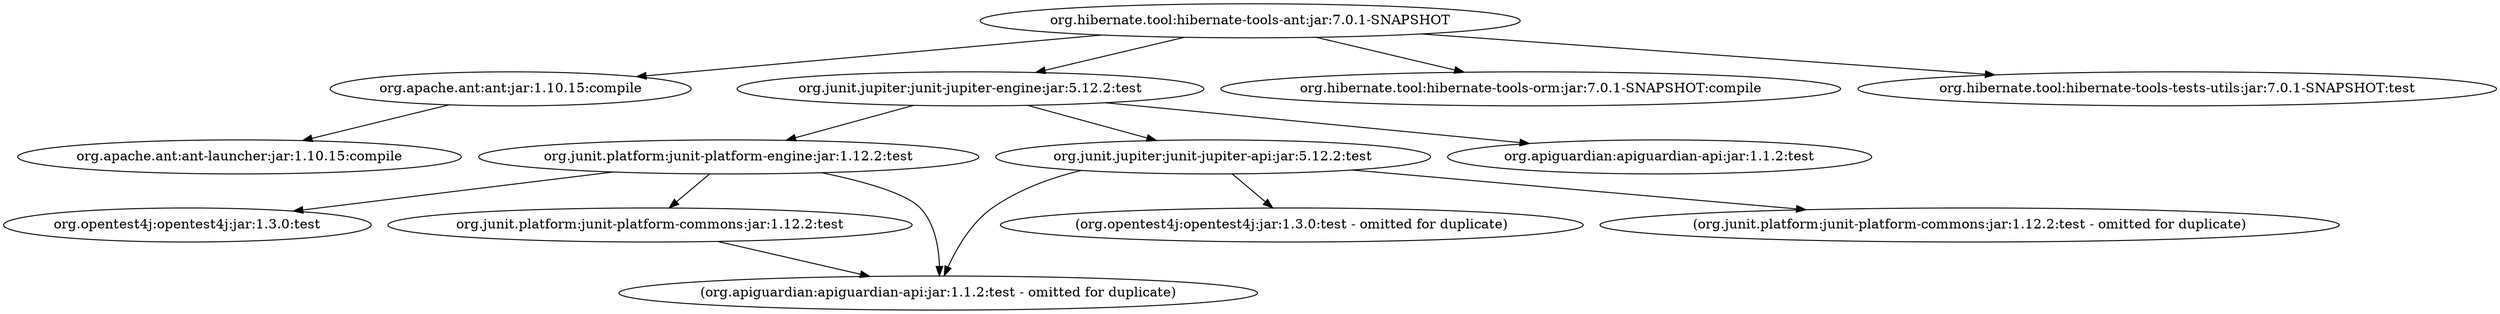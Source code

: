digraph ant {
	"org.hibernate.tool:hibernate-tools-ant:jar:7.0.1-SNAPSHOT" -> "org.apache.ant:ant:jar:1.10.15:compile" ; 
	"org.hibernate.tool:hibernate-tools-ant:jar:7.0.1-SNAPSHOT" -> "org.junit.jupiter:junit-jupiter-engine:jar:5.12.2:test" ; 
	"org.hibernate.tool:hibernate-tools-ant:jar:7.0.1-SNAPSHOT" -> "org.hibernate.tool:hibernate-tools-orm:jar:7.0.1-SNAPSHOT:compile" ; 
	"org.hibernate.tool:hibernate-tools-ant:jar:7.0.1-SNAPSHOT" -> "org.hibernate.tool:hibernate-tools-tests-utils:jar:7.0.1-SNAPSHOT:test" ; 
	"org.apache.ant:ant:jar:1.10.15:compile" -> "org.apache.ant:ant-launcher:jar:1.10.15:compile" ; 
	"org.junit.jupiter:junit-jupiter-engine:jar:5.12.2:test" -> "org.junit.platform:junit-platform-engine:jar:1.12.2:test" ; 
	"org.junit.jupiter:junit-jupiter-engine:jar:5.12.2:test" -> "org.junit.jupiter:junit-jupiter-api:jar:5.12.2:test" ; 
	"org.junit.jupiter:junit-jupiter-engine:jar:5.12.2:test" -> "org.apiguardian:apiguardian-api:jar:1.1.2:test" ; 
	"org.junit.platform:junit-platform-engine:jar:1.12.2:test" -> "org.opentest4j:opentest4j:jar:1.3.0:test" ; 
	"org.junit.platform:junit-platform-engine:jar:1.12.2:test" -> "org.junit.platform:junit-platform-commons:jar:1.12.2:test" ; 
	"org.junit.platform:junit-platform-engine:jar:1.12.2:test" -> "(org.apiguardian:apiguardian-api:jar:1.1.2:test - omitted for duplicate)" ; 
	"org.junit.platform:junit-platform-commons:jar:1.12.2:test" -> "(org.apiguardian:apiguardian-api:jar:1.1.2:test - omitted for duplicate)" ; 
	"org.junit.jupiter:junit-jupiter-api:jar:5.12.2:test" -> "(org.opentest4j:opentest4j:jar:1.3.0:test - omitted for duplicate)" ; 
	"org.junit.jupiter:junit-jupiter-api:jar:5.12.2:test" -> "(org.junit.platform:junit-platform-commons:jar:1.12.2:test - omitted for duplicate)" ; 
	"org.junit.jupiter:junit-jupiter-api:jar:5.12.2:test" -> "(org.apiguardian:apiguardian-api:jar:1.1.2:test - omitted for duplicate)" ; 
}
digraph jbt {
	"org.hibernate.tool:hibernate-tools-orm-jbt:jar:7.0.1-SNAPSHOT" -> "com.h2database:h2:jar:2.3.232:test" ; 
	"org.hibernate.tool:hibernate-tools-orm-jbt:jar:7.0.1-SNAPSHOT" -> "org.hibernate.tool:hibernate-tools-orm:jar:7.0.1-SNAPSHOT:compile" ; 
	"org.hibernate.tool:hibernate-tools-orm-jbt:jar:7.0.1-SNAPSHOT" -> "org.junit.jupiter:junit-jupiter-engine:jar:5.12.2:test" ; 
	"org.junit.jupiter:junit-jupiter-engine:jar:5.12.2:test" -> "org.junit.platform:junit-platform-engine:jar:1.12.2:test" ; 
	"org.junit.jupiter:junit-jupiter-engine:jar:5.12.2:test" -> "org.junit.jupiter:junit-jupiter-api:jar:5.12.2:test" ; 
	"org.junit.jupiter:junit-jupiter-engine:jar:5.12.2:test" -> "org.apiguardian:apiguardian-api:jar:1.1.2:test" ; 
	"org.junit.platform:junit-platform-engine:jar:1.12.2:test" -> "org.opentest4j:opentest4j:jar:1.3.0:test" ; 
	"org.junit.platform:junit-platform-engine:jar:1.12.2:test" -> "org.junit.platform:junit-platform-commons:jar:1.12.2:test" ; 
	"org.junit.platform:junit-platform-engine:jar:1.12.2:test" -> "(org.apiguardian:apiguardian-api:jar:1.1.2:test - omitted for duplicate)" ; 
	"org.junit.platform:junit-platform-commons:jar:1.12.2:test" -> "(org.apiguardian:apiguardian-api:jar:1.1.2:test - omitted for duplicate)" ; 
	"org.junit.jupiter:junit-jupiter-api:jar:5.12.2:test" -> "(org.opentest4j:opentest4j:jar:1.3.0:test - omitted for duplicate)" ; 
	"org.junit.jupiter:junit-jupiter-api:jar:5.12.2:test" -> "(org.junit.platform:junit-platform-commons:jar:1.12.2:test - omitted for duplicate)" ; 
	"org.junit.jupiter:junit-jupiter-api:jar:5.12.2:test" -> "(org.apiguardian:apiguardian-api:jar:1.1.2:test - omitted for duplicate)" ; 
}
digraph language {
	"org.hibernate.tool:hibernate-tools-language:jar:7.0.1-SNAPSHOT" -> "org.hibernate.orm:hibernate-core:jar:7.0.0.Final:compile" ; 
	"org.hibernate.tool:hibernate-tools-language:jar:7.0.1-SNAPSHOT" -> "org.hibernate.orm:hibernate-testing:jar:7.0.0.Final:test" ; 
	"org.hibernate.tool:hibernate-tools-language:jar:7.0.1-SNAPSHOT" -> "com.h2database:h2:jar:2.3.232:test" ; 
	"org.hibernate.tool:hibernate-tools-language:jar:7.0.1-SNAPSHOT" -> "org.junit.jupiter:junit-jupiter-engine:jar:5.12.2:test (scope not updated to test)" ; 
	"org.hibernate.tool:hibernate-tools-language:jar:7.0.1-SNAPSHOT" -> "org.assertj:assertj-core:jar:3.27.1:test (scope not updated to test)" ; 
	"org.hibernate.tool:hibernate-tools-language:jar:7.0.1-SNAPSHOT" -> "com.fasterxml.jackson.core:jackson-core:jar:2.19.0:test (scope not updated to compile)" ; 
	"org.hibernate.tool:hibernate-tools-language:jar:7.0.1-SNAPSHOT" -> "com.fasterxml.jackson.core:jackson-databind:jar:2.19.0:compile" ; 
	"org.hibernate.orm:hibernate-core:jar:7.0.0.Final:compile" -> "jakarta.persistence:jakarta.persistence-api:jar:3.2.0:compile" ; 
	"org.hibernate.orm:hibernate-core:jar:7.0.0.Final:compile" -> "jakarta.transaction:jakarta.transaction-api:jar:2.0.1:compile (scope not updated to compile)" ; 
	"org.hibernate.orm:hibernate-core:jar:7.0.0.Final:compile" -> "org.jboss.logging:jboss-logging:jar:3.6.1.Final:runtime (version managed from 3.6.1.Final; scope not updated to runtime)" ; 
	"org.hibernate.orm:hibernate-core:jar:7.0.0.Final:compile" -> "org.hibernate.models:hibernate-models:jar:1.0.0.CR3:runtime (scope not updated to runtime)" ; 
	"org.hibernate.orm:hibernate-core:jar:7.0.0.Final:compile" -> "com.fasterxml:classmate:jar:1.7.0:runtime" ; 
	"org.hibernate.orm:hibernate-core:jar:7.0.0.Final:compile" -> "net.bytebuddy:byte-buddy:jar:1.15.11:runtime (scope not updated to runtime)" ; 
	"org.hibernate.orm:hibernate-core:jar:7.0.0.Final:compile" -> "jakarta.xml.bind:jakarta.xml.bind-api:jar:4.0.2:runtime (version managed from 4.0.2)" ; 
	"org.hibernate.orm:hibernate-core:jar:7.0.0.Final:compile" -> "org.glassfish.jaxb:jaxb-runtime:jar:4.0.5:runtime" ; 
	"org.hibernate.orm:hibernate-core:jar:7.0.0.Final:compile" -> "jakarta.inject:jakarta.inject-api:jar:2.0.1:runtime" ; 
	"org.hibernate.orm:hibernate-core:jar:7.0.0.Final:compile" -> "org.antlr:antlr4-runtime:jar:4.13.2:runtime (version managed from 4.13.2)" ; 
	"org.hibernate.models:hibernate-models:jar:1.0.0.CR3:runtime (scope not updated to runtime)" -> "(org.jboss.logging:jboss-logging:jar:3.6.1.Final:runtime - version managed from 3.5.0.Final; omitted for duplicate)" ; 
	"jakarta.xml.bind:jakarta.xml.bind-api:jar:4.0.2:runtime (version managed from 4.0.2)" -> "jakarta.activation:jakarta.activation-api:jar:2.1.3:runtime" ; 
	"org.glassfish.jaxb:jaxb-runtime:jar:4.0.5:runtime" -> "org.glassfish.jaxb:jaxb-core:jar:4.0.5:runtime" ; 
	"org.glassfish.jaxb:jaxb-core:jar:4.0.5:runtime" -> "(jakarta.xml.bind:jakarta.xml.bind-api:jar:4.0.2:runtime - version managed from 4.0.2; omitted for duplicate)" ; 
	"org.glassfish.jaxb:jaxb-core:jar:4.0.5:runtime" -> "(jakarta.activation:jakarta.activation-api:jar:2.1.3:runtime - omitted for duplicate)" ; 
	"org.glassfish.jaxb:jaxb-core:jar:4.0.5:runtime" -> "org.eclipse.angus:angus-activation:jar:2.0.2:runtime" ; 
	"org.glassfish.jaxb:jaxb-core:jar:4.0.5:runtime" -> "org.glassfish.jaxb:txw2:jar:4.0.5:runtime" ; 
	"org.glassfish.jaxb:jaxb-core:jar:4.0.5:runtime" -> "com.sun.istack:istack-commons-runtime:jar:4.1.2:runtime" ; 
	"org.eclipse.angus:angus-activation:jar:2.0.2:runtime" -> "(jakarta.activation:jakarta.activation-api:jar:2.1.3:runtime - omitted for duplicate)" ; 
	"org.hibernate.orm:hibernate-testing:jar:7.0.0.Final:test" -> "(org.hibernate.orm:hibernate-core:jar:7.0.0.Final:test - version managed from 7.0.0.Final; omitted for duplicate)" ; 
	"org.hibernate.orm:hibernate-testing:jar:7.0.0.Final:test" -> "org.hibernate.orm:hibernate-community-dialects:jar:7.0.0.Final:test" ; 
	"org.hibernate.orm:hibernate-testing:jar:7.0.0.Final:test" -> "junit:junit:jar:4.13.2:test" ; 
	"org.hibernate.orm:hibernate-testing:jar:7.0.0.Final:test" -> "org.junit.jupiter:junit-jupiter-api:jar:5.12.0:test" ; 
	"org.hibernate.orm:hibernate-testing:jar:7.0.0.Final:test" -> "org.junit.jupiter:junit-jupiter-params:jar:5.12.0:test" ; 
	"org.hibernate.orm:hibernate-testing:jar:7.0.0.Final:test" -> "org.hamcrest:hamcrest:jar:3.0:test" ; 
	"org.hibernate.orm:hibernate-testing:jar:7.0.0.Final:test" -> "(org.assertj:assertj-core:jar:3.26.3:test - omitted for conflict with 3.27.1)" ; 
	"org.hibernate.orm:hibernate-testing:jar:7.0.0.Final:test" -> "org.mockito:mockito-core:jar:5.14.2:test" ; 
	"org.hibernate.orm:hibernate-testing:jar:7.0.0.Final:test" -> "org.jboss.byteman:byteman-bmunit:jar:4.0.24:test" ; 
	"org.hibernate.orm:hibernate-testing:jar:7.0.0.Final:test" -> "org.jboss:jboss-transaction-spi:jar:8.0.0.Final:test" ; 
	"org.hibernate.orm:hibernate-testing:jar:7.0.0.Final:test" -> "org.jboss.narayana.jta:narayana-jta:jar:7.1.0.Final:test" ; 
	"org.hibernate.orm:hibernate-testing:jar:7.0.0.Final:test" -> "javax.money:money-api:jar:1.1:test" ; 
	"org.hibernate.orm:hibernate-testing:jar:7.0.0.Final:test" -> "org.javamoney.moneta:moneta-core:jar:1.4.4:test" ; 
	"org.hibernate.orm:hibernate-testing:jar:7.0.0.Final:test" -> "org.apache.logging.log4j:log4j-core:jar:2.24.2:test" ; 
	"org.hibernate.orm:hibernate-testing:jar:7.0.0.Final:test" -> "(org.jboss.logging:jboss-logging:jar:3.6.1.Final:test - version managed from 3.6.1.Final; omitted for duplicate)" ; 
	"org.hibernate.orm:hibernate-testing:jar:7.0.0.Final:test" -> "(org.hibernate.models:hibernate-models:jar:1.0.0.CR3:test - omitted for duplicate)" ; 
	"org.hibernate.orm:hibernate-testing:jar:7.0.0.Final:test" -> "io.smallrye:jandex:jar:3.3.0:test" ; 
	"org.hibernate.orm:hibernate-testing:jar:7.0.0.Final:test" -> "org.wildfly.transaction:wildfly-transaction-client-jakarta:jar:2.0.0.Final:test" ; 
	"org.hibernate.orm:hibernate-testing:jar:7.0.0.Final:test" -> "(org.junit.jupiter:junit-jupiter-engine:jar:5.12.2:test - version managed from 5.12.0; scope managed from runtime; omitted for duplicate)" ; 
	"org.hibernate.orm:hibernate-testing:jar:7.0.0.Final:test" -> "org.junit.platform:junit-platform-launcher:jar:1.12.0:test" ; 
	"org.hibernate.orm:hibernate-community-dialects:jar:7.0.0.Final:test" -> "(org.hibernate.orm:hibernate-core:jar:7.0.0.Final:test - version managed from 7.0.0.Final; omitted for duplicate)" ; 
	"org.hibernate.orm:hibernate-community-dialects:jar:7.0.0.Final:test" -> "(org.jboss.logging:jboss-logging:jar:3.6.1.Final:test - version managed from 3.6.1.Final; omitted for duplicate)" ; 
	"junit:junit:jar:4.13.2:test" -> "org.hamcrest:hamcrest-core:jar:1.3:test" ; 
	"org.junit.jupiter:junit-jupiter-api:jar:5.12.0:test" -> "org.opentest4j:opentest4j:jar:1.3.0:test" ; 
	"org.junit.jupiter:junit-jupiter-api:jar:5.12.0:test" -> "org.junit.platform:junit-platform-commons:jar:1.12.0:test" ; 
	"org.junit.jupiter:junit-jupiter-api:jar:5.12.0:test" -> "(org.apiguardian:apiguardian-api:jar:1.1.2:test - omitted for duplicate)" ; 
	"org.junit.platform:junit-platform-commons:jar:1.12.0:test" -> "(org.apiguardian:apiguardian-api:jar:1.1.2:test - omitted for duplicate)" ; 
	"org.junit.jupiter:junit-jupiter-params:jar:5.12.0:test" -> "(org.junit.jupiter:junit-jupiter-api:jar:5.12.0:test - omitted for duplicate)" ; 
	"org.junit.jupiter:junit-jupiter-params:jar:5.12.0:test" -> "(org.apiguardian:apiguardian-api:jar:1.1.2:test - omitted for duplicate)" ; 
	"org.mockito:mockito-core:jar:5.14.2:test" -> "(net.bytebuddy:byte-buddy:jar:1.15.4:test - omitted for conflict with 1.15.11)" ; 
	"org.mockito:mockito-core:jar:5.14.2:test" -> "net.bytebuddy:byte-buddy-agent:jar:1.15.4:test" ; 
	"org.mockito:mockito-core:jar:5.14.2:test" -> "org.objenesis:objenesis:jar:3.3:test" ; 
	"org.jboss.byteman:byteman-bmunit:jar:4.0.24:test" -> "org.jboss.byteman:byteman:jar:4.0.24:test" ; 
	"org.jboss.byteman:byteman-bmunit:jar:4.0.24:test" -> "org.jboss.byteman:byteman-submit:jar:4.0.24:test" ; 
	"org.jboss.byteman:byteman-bmunit:jar:4.0.24:test" -> "org.jboss.byteman:byteman-install:jar:4.0.24:test" ; 
	"org.apache.logging.log4j:log4j-core:jar:2.24.2:test" -> "org.apache.logging.log4j:log4j-api:jar:2.24.2:test" ; 
	"org.wildfly.transaction:wildfly-transaction-client-jakarta:jar:2.0.0.Final:test" -> "(jakarta.transaction:jakarta.transaction-api:jar:2.0.0:test - omitted for conflict with 2.0.1)" ; 
	"org.wildfly.transaction:wildfly-transaction-client-jakarta:jar:2.0.0.Final:test" -> "org.wildfly.common:wildfly-common:jar:1.2.0.Final:test" ; 
	"org.wildfly.transaction:wildfly-transaction-client-jakarta:jar:2.0.0.Final:test" -> "(org.jboss.logging:jboss-logging:jar:3.6.1.Final:test - version managed from 3.3.1.Final; omitted for duplicate)" ; 
	"org.wildfly.transaction:wildfly-transaction-client-jakarta:jar:2.0.0.Final:test" -> "org.jboss.xnio:xnio-api:jar:3.5.1.Final:test" ; 
	"org.wildfly.transaction:wildfly-transaction-client-jakarta:jar:2.0.0.Final:test" -> "org.jboss.remoting:jboss-remoting:jar:5.0.0.Final:test" ; 
	"org.wildfly.transaction:wildfly-transaction-client-jakarta:jar:2.0.0.Final:test" -> "org.wildfly.security:wildfly-elytron:jar:1.1.0.Final:test" ; 
	"org.wildfly.transaction:wildfly-transaction-client-jakarta:jar:2.0.0.Final:test" -> "org.wildfly:wildfly-naming-client:jar:1.0.4.Final:test" ; 
	"org.wildfly.transaction:wildfly-transaction-client-jakarta:jar:2.0.0.Final:test" -> "jakarta.resource:jakarta.resource-api:jar:2.0.0:test" ; 
	"org.jboss.xnio:xnio-api:jar:3.5.1.Final:test" -> "(org.wildfly.common:wildfly-common:jar:1.2.0.Final:test - omitted for duplicate)" ; 
	"org.jboss.xnio:xnio-api:jar:3.5.1.Final:test" -> "org.wildfly.client:wildfly-client-config:jar:1.0.0.Final:test" ; 
	"org.wildfly.client:wildfly-client-config:jar:1.0.0.Final:test" -> "(org.jboss.logging:jboss-logging:jar:3.6.1.Final:test - version managed from 3.3.1.Final; omitted for duplicate)" ; 
	"org.wildfly.client:wildfly-client-config:jar:1.0.0.Final:test" -> "(org.wildfly.common:wildfly-common:jar:1.2.0.Final:test - omitted for duplicate)" ; 
	"org.jboss.remoting:jboss-remoting:jar:5.0.0.Final:test" -> "(org.jboss.logging:jboss-logging:jar:3.6.1.Final:test - version managed from 3.2.1.Final; omitted for duplicate)" ; 
	"org.jboss.remoting:jboss-remoting:jar:5.0.0.Final:test" -> "(org.jboss.xnio:xnio-api:jar:3.5.1.Final:test - omitted for duplicate)" ; 
	"org.jboss.remoting:jboss-remoting:jar:5.0.0.Final:test" -> "(org.wildfly.common:wildfly-common:jar:1.2.0.Final:test - omitted for duplicate)" ; 
	"org.jboss.remoting:jboss-remoting:jar:5.0.0.Final:test" -> "(org.wildfly.client:wildfly-client-config:jar:1.0.0.CR2:test - omitted for conflict with 1.0.0.Final)" ; 
	"org.jboss.remoting:jboss-remoting:jar:5.0.0.Final:test" -> "(org.wildfly.security:wildfly-elytron:jar:1.1.0.Final:test - omitted for duplicate)" ; 
	"org.wildfly.security:wildfly-elytron:jar:1.1.0.Final:test" -> "(org.jboss.logging:jboss-logging:jar:3.6.1.Final:test - version managed from 3.3.1.Final; omitted for duplicate)" ; 
	"org.wildfly.security:wildfly-elytron:jar:1.1.0.Final:test" -> "(org.wildfly.common:wildfly-common:jar:1.2.0.Final:test - omitted for duplicate)" ; 
	"org.wildfly:wildfly-naming-client:jar:1.0.4.Final:test" -> "(org.wildfly.common:wildfly-common:jar:1.2.0.Final:test - omitted for duplicate)" ; 
	"org.wildfly:wildfly-naming-client:jar:1.0.4.Final:test" -> "(org.wildfly.client:wildfly-client-config:jar:1.0.0.Final:test - omitted for duplicate)" ; 
	"org.wildfly:wildfly-naming-client:jar:1.0.4.Final:test" -> "(org.wildfly.security:wildfly-elytron:jar:1.1.0.Final:test - omitted for duplicate)" ; 
	"org.wildfly:wildfly-naming-client:jar:1.0.4.Final:test" -> "(org.jboss.logging:jboss-logging:jar:3.6.1.Final:test - version managed from 3.3.1.Final; omitted for duplicate)" ; 
	"org.wildfly:wildfly-naming-client:jar:1.0.4.Final:test" -> "org.jboss.marshalling:jboss-marshalling:jar:2.0.0.Final:test" ; 
	"org.wildfly:wildfly-naming-client:jar:1.0.4.Final:test" -> "org.jboss.marshalling:jboss-marshalling-river:jar:2.0.0.Final:test" ; 
	"org.wildfly:wildfly-naming-client:jar:1.0.4.Final:test" -> "(org.jboss.remoting:jboss-remoting:jar:5.0.0.Final:test - omitted for duplicate)" ; 
	"org.jboss.marshalling:jboss-marshalling-river:jar:2.0.0.Final:test" -> "(org.jboss.marshalling:jboss-marshalling:jar:2.0.0.Final:test - omitted for duplicate)" ; 
	"jakarta.resource:jakarta.resource-api:jar:2.0.0:test" -> "(jakarta.transaction:jakarta.transaction-api:jar:2.0.0-RC1:test - omitted for conflict with 2.0.1)" ; 
	"jakarta.resource:jakarta.resource-api:jar:2.0.0:test" -> "jakarta.annotation:jakarta.annotation-api:jar:2.0.0:test" ; 
	"org.junit.platform:junit-platform-launcher:jar:1.12.0:test" -> "(org.junit.platform:junit-platform-engine:jar:1.12.0:test - omitted for conflict with 1.12.2)" ; 
	"org.junit.platform:junit-platform-launcher:jar:1.12.0:test" -> "(org.apiguardian:apiguardian-api:jar:1.1.2:test - omitted for duplicate)" ; 
	"org.junit.jupiter:junit-jupiter-engine:jar:5.12.2:test (scope not updated to test)" -> "org.junit.platform:junit-platform-engine:jar:1.12.2:test" ; 
	"org.junit.jupiter:junit-jupiter-engine:jar:5.12.2:test (scope not updated to test)" -> "(org.junit.jupiter:junit-jupiter-api:jar:5.12.2:test - omitted for conflict with 5.12.0)" ; 
	"org.junit.jupiter:junit-jupiter-engine:jar:5.12.2:test (scope not updated to test)" -> "org.apiguardian:apiguardian-api:jar:1.1.2:test" ; 
	"org.junit.platform:junit-platform-engine:jar:1.12.2:test" -> "(org.opentest4j:opentest4j:jar:1.3.0:test - omitted for duplicate)" ; 
	"org.junit.platform:junit-platform-engine:jar:1.12.2:test" -> "(org.junit.platform:junit-platform-commons:jar:1.12.2:test - omitted for conflict with 1.12.0)" ; 
	"org.junit.platform:junit-platform-engine:jar:1.12.2:test" -> "(org.apiguardian:apiguardian-api:jar:1.1.2:test - omitted for duplicate)" ; 
	"org.assertj:assertj-core:jar:3.27.1:test (scope not updated to test)" -> "(net.bytebuddy:byte-buddy:jar:1.15.11:test - omitted for duplicate)" ; 
	"com.fasterxml.jackson.core:jackson-databind:jar:2.19.0:compile" -> "com.fasterxml.jackson.core:jackson-annotations:jar:2.19.0:compile" ; 
	"com.fasterxml.jackson.core:jackson-databind:jar:2.19.0:compile" -> "(com.fasterxml.jackson.core:jackson-core:jar:2.19.0:compile - omitted for duplicate)" ; 
}
digraph maven {
	"org.hibernate.tool:hibernate-tools-maven:maven-plugin:7.0.1-SNAPSHOT" -> "org.hibernate.tool:hibernate-tools-orm:jar:7.0.1-SNAPSHOT:compile" ; 
	"org.hibernate.tool:hibernate-tools-maven:maven-plugin:7.0.1-SNAPSHOT" -> "jakarta.xml.bind:jakarta.xml.bind-api:jar:4.0.2:compile" ; 
	"org.hibernate.tool:hibernate-tools-maven:maven-plugin:7.0.1-SNAPSHOT" -> "org.junit.jupiter:junit-jupiter-engine:jar:5.12.2:test" ; 
	"org.hibernate.tool:hibernate-tools-maven:maven-plugin:7.0.1-SNAPSHOT" -> "com.h2database:h2:jar:2.3.232:test" ; 
	"org.hibernate.tool:hibernate-tools-maven:maven-plugin:7.0.1-SNAPSHOT" -> "org.apache.maven:maven-plugin-api:jar:3.5.2:compile" ; 
	"org.hibernate.tool:hibernate-tools-maven:maven-plugin:7.0.1-SNAPSHOT" -> "org.apache.maven:maven-core:jar:3.9.9:compile" ; 
	"org.hibernate.tool:hibernate-tools-maven:maven-plugin:7.0.1-SNAPSHOT" -> "org.apache.maven.plugin-tools:maven-plugin-annotations:jar:3.5:provided" ; 
	"jakarta.xml.bind:jakarta.xml.bind-api:jar:4.0.2:compile" -> "jakarta.activation:jakarta.activation-api:jar:2.1.3:compile" ; 
	"org.junit.jupiter:junit-jupiter-engine:jar:5.12.2:test" -> "org.junit.platform:junit-platform-engine:jar:1.12.2:test" ; 
	"org.junit.jupiter:junit-jupiter-engine:jar:5.12.2:test" -> "org.junit.jupiter:junit-jupiter-api:jar:5.12.2:test" ; 
	"org.junit.jupiter:junit-jupiter-engine:jar:5.12.2:test" -> "org.apiguardian:apiguardian-api:jar:1.1.2:test" ; 
	"org.junit.platform:junit-platform-engine:jar:1.12.2:test" -> "org.opentest4j:opentest4j:jar:1.3.0:test" ; 
	"org.junit.platform:junit-platform-engine:jar:1.12.2:test" -> "org.junit.platform:junit-platform-commons:jar:1.12.2:test" ; 
	"org.junit.platform:junit-platform-engine:jar:1.12.2:test" -> "(org.apiguardian:apiguardian-api:jar:1.1.2:test - omitted for duplicate)" ; 
	"org.junit.platform:junit-platform-commons:jar:1.12.2:test" -> "(org.apiguardian:apiguardian-api:jar:1.1.2:test - omitted for duplicate)" ; 
	"org.junit.jupiter:junit-jupiter-api:jar:5.12.2:test" -> "(org.opentest4j:opentest4j:jar:1.3.0:test - omitted for duplicate)" ; 
	"org.junit.jupiter:junit-jupiter-api:jar:5.12.2:test" -> "(org.junit.platform:junit-platform-commons:jar:1.12.2:test - omitted for duplicate)" ; 
	"org.junit.jupiter:junit-jupiter-api:jar:5.12.2:test" -> "(org.apiguardian:apiguardian-api:jar:1.1.2:test - omitted for duplicate)" ; 
	"org.apache.maven:maven-plugin-api:jar:3.5.2:compile" -> "org.apache.maven:maven-model:jar:3.5.2:compile" ; 
	"org.apache.maven:maven-plugin-api:jar:3.5.2:compile" -> "org.apache.maven:maven-artifact:jar:3.5.2:compile" ; 
	"org.apache.maven:maven-plugin-api:jar:3.5.2:compile" -> "org.eclipse.sisu:org.eclipse.sisu.plexus:jar:0.3.3:compile" ; 
	"org.apache.maven:maven-plugin-api:jar:3.5.2:compile" -> "org.codehaus.plexus:plexus-utils:jar:3.1.0:compile" ; 
	"org.apache.maven:maven-plugin-api:jar:3.5.2:compile" -> "org.codehaus.plexus:plexus-classworlds:jar:2.5.2:compile" ; 
	"org.apache.maven:maven-model:jar:3.5.2:compile" -> "(org.codehaus.plexus:plexus-utils:jar:3.1.0:compile - omitted for duplicate)" ; 
	"org.apache.maven:maven-model:jar:3.5.2:compile" -> "org.apache.commons:commons-lang3:jar:3.5:compile" ; 
	"org.apache.maven:maven-artifact:jar:3.5.2:compile" -> "(org.codehaus.plexus:plexus-utils:jar:3.1.0:compile - omitted for duplicate)" ; 
	"org.apache.maven:maven-artifact:jar:3.5.2:compile" -> "(org.apache.commons:commons-lang3:jar:3.5:compile - omitted for duplicate)" ; 
	"org.eclipse.sisu:org.eclipse.sisu.plexus:jar:0.3.3:compile" -> "javax.enterprise:cdi-api:jar:1.0:compile" ; 
	"org.eclipse.sisu:org.eclipse.sisu.plexus:jar:0.3.3:compile" -> "(org.eclipse.sisu:org.eclipse.sisu.inject:jar:0.3.3:compile - omitted for conflict with 0.9.0.M3)" ; 
	"org.eclipse.sisu:org.eclipse.sisu.plexus:jar:0.3.3:compile" -> "(org.codehaus.plexus:plexus-component-annotations:jar:1.5.5:compile - omitted for conflict with 2.1.0)" ; 
	"org.eclipse.sisu:org.eclipse.sisu.plexus:jar:0.3.3:compile" -> "(org.codehaus.plexus:plexus-classworlds:jar:2.5.2:compile - omitted for duplicate)" ; 
	"org.eclipse.sisu:org.eclipse.sisu.plexus:jar:0.3.3:compile" -> "(org.codehaus.plexus:plexus-utils:jar:3.0.17:compile - omitted for conflict with 3.1.0)" ; 
	"javax.enterprise:cdi-api:jar:1.0:compile" -> "javax.annotation:jsr250-api:jar:1.0:compile" ; 
	"javax.enterprise:cdi-api:jar:1.0:compile" -> "(javax.inject:javax.inject:jar:1:compile - omitted for duplicate)" ; 
	"org.apache.maven:maven-core:jar:3.9.9:compile" -> "(org.apache.maven:maven-model:jar:3.9.9:compile - omitted for conflict with 3.5.2)" ; 
	"org.apache.maven:maven-core:jar:3.9.9:compile" -> "org.apache.maven:maven-settings:jar:3.9.9:compile" ; 
	"org.apache.maven:maven-core:jar:3.9.9:compile" -> "org.apache.maven:maven-settings-builder:jar:3.9.9:compile" ; 
	"org.apache.maven:maven-core:jar:3.9.9:compile" -> "org.apache.maven:maven-builder-support:jar:3.9.9:compile" ; 
	"org.apache.maven:maven-core:jar:3.9.9:compile" -> "org.apache.maven:maven-repository-metadata:jar:3.9.9:compile" ; 
	"org.apache.maven:maven-core:jar:3.9.9:compile" -> "(org.apache.maven:maven-artifact:jar:3.9.9:compile - omitted for conflict with 3.5.2)" ; 
	"org.apache.maven:maven-core:jar:3.9.9:compile" -> "(org.apache.maven:maven-plugin-api:jar:3.9.9:compile - omitted for conflict with 3.5.2)" ; 
	"org.apache.maven:maven-core:jar:3.9.9:compile" -> "org.apache.maven:maven-model-builder:jar:3.9.9:compile" ; 
	"org.apache.maven:maven-core:jar:3.9.9:compile" -> "org.apache.maven:maven-resolver-provider:jar:3.9.9:compile" ; 
	"org.apache.maven:maven-core:jar:3.9.9:compile" -> "org.apache.maven.resolver:maven-resolver-impl:jar:1.9.22:compile" ; 
	"org.apache.maven:maven-core:jar:3.9.9:compile" -> "org.apache.maven.resolver:maven-resolver-api:jar:1.9.22:compile" ; 
	"org.apache.maven:maven-core:jar:3.9.9:compile" -> "org.apache.maven.resolver:maven-resolver-spi:jar:1.9.22:compile" ; 
	"org.apache.maven:maven-core:jar:3.9.9:compile" -> "org.apache.maven.resolver:maven-resolver-util:jar:1.9.22:compile" ; 
	"org.apache.maven:maven-core:jar:3.9.9:compile" -> "org.apache.maven.shared:maven-shared-utils:jar:3.4.2:compile" ; 
	"org.apache.maven:maven-core:jar:3.9.9:compile" -> "(org.eclipse.sisu:org.eclipse.sisu.plexus:jar:0.9.0.M3:compile - omitted for conflict with 0.3.3)" ; 
	"org.apache.maven:maven-core:jar:3.9.9:compile" -> "org.eclipse.sisu:org.eclipse.sisu.inject:jar:0.9.0.M3:compile" ; 
	"org.apache.maven:maven-core:jar:3.9.9:compile" -> "com.google.inject:guice:jar:5.1.0:compile" ; 
	"org.apache.maven:maven-core:jar:3.9.9:compile" -> "com.google.guava:guava:jar:33.2.1-jre:compile" ; 
	"org.apache.maven:maven-core:jar:3.9.9:compile" -> "com.google.guava:failureaccess:jar:1.0.2:compile" ; 
	"org.apache.maven:maven-core:jar:3.9.9:compile" -> "javax.inject:javax.inject:jar:1:compile" ; 
	"org.apache.maven:maven-core:jar:3.9.9:compile" -> "(org.codehaus.plexus:plexus-utils:jar:3.5.1:compile - omitted for conflict with 3.1.0)" ; 
	"org.apache.maven:maven-core:jar:3.9.9:compile" -> "(org.codehaus.plexus:plexus-classworlds:jar:2.8.0:compile - omitted for conflict with 2.5.2)" ; 
	"org.apache.maven:maven-core:jar:3.9.9:compile" -> "org.codehaus.plexus:plexus-interpolation:jar:1.27:compile" ; 
	"org.apache.maven:maven-core:jar:3.9.9:compile" -> "org.codehaus.plexus:plexus-component-annotations:jar:2.1.0:compile" ; 
	"org.apache.maven:maven-core:jar:3.9.9:compile" -> "org.slf4j:slf4j-api:jar:1.7.36:compile" ; 
	"org.apache.maven:maven-settings:jar:3.9.9:compile" -> "(org.codehaus.plexus:plexus-utils:jar:3.5.1:compile - omitted for conflict with 3.1.0)" ; 
	"org.apache.maven:maven-settings-builder:jar:3.9.9:compile" -> "(org.apache.maven:maven-builder-support:jar:3.9.9:compile - omitted for duplicate)" ; 
	"org.apache.maven:maven-settings-builder:jar:3.9.9:compile" -> "(javax.inject:javax.inject:jar:1:compile - omitted for duplicate)" ; 
	"org.apache.maven:maven-settings-builder:jar:3.9.9:compile" -> "(org.codehaus.plexus:plexus-interpolation:jar:1.27:compile - omitted for duplicate)" ; 
	"org.apache.maven:maven-settings-builder:jar:3.9.9:compile" -> "(org.codehaus.plexus:plexus-utils:jar:3.5.1:compile - omitted for conflict with 3.1.0)" ; 
	"org.apache.maven:maven-settings-builder:jar:3.9.9:compile" -> "(org.apache.maven:maven-settings:jar:3.9.9:compile - omitted for duplicate)" ; 
	"org.apache.maven:maven-settings-builder:jar:3.9.9:compile" -> "org.codehaus.plexus:plexus-sec-dispatcher:jar:2.0:compile" ; 
	"org.codehaus.plexus:plexus-sec-dispatcher:jar:2.0:compile" -> "(org.codehaus.plexus:plexus-utils:jar:3.4.1:compile - omitted for conflict with 3.1.0)" ; 
	"org.codehaus.plexus:plexus-sec-dispatcher:jar:2.0:compile" -> "org.codehaus.plexus:plexus-cipher:jar:2.0:compile" ; 
	"org.codehaus.plexus:plexus-sec-dispatcher:jar:2.0:compile" -> "(javax.inject:javax.inject:jar:1:compile - omitted for duplicate)" ; 
	"org.codehaus.plexus:plexus-cipher:jar:2.0:compile" -> "(javax.inject:javax.inject:jar:1:compile - omitted for duplicate)" ; 
	"org.apache.maven:maven-repository-metadata:jar:3.9.9:compile" -> "(org.codehaus.plexus:plexus-utils:jar:3.5.1:compile - omitted for conflict with 3.1.0)" ; 
	"org.apache.maven:maven-model-builder:jar:3.9.9:compile" -> "(org.codehaus.plexus:plexus-interpolation:jar:1.27:compile - omitted for duplicate)" ; 
	"org.apache.maven:maven-model-builder:jar:3.9.9:compile" -> "(javax.inject:javax.inject:jar:1:compile - omitted for duplicate)" ; 
	"org.apache.maven:maven-model-builder:jar:3.9.9:compile" -> "(org.apache.maven:maven-model:jar:3.9.9:compile - omitted for conflict with 3.5.2)" ; 
	"org.apache.maven:maven-model-builder:jar:3.9.9:compile" -> "(org.apache.maven:maven-artifact:jar:3.9.9:compile - omitted for conflict with 3.5.2)" ; 
	"org.apache.maven:maven-model-builder:jar:3.9.9:compile" -> "(org.apache.maven:maven-builder-support:jar:3.9.9:compile - omitted for duplicate)" ; 
	"org.apache.maven:maven-model-builder:jar:3.9.9:compile" -> "(org.eclipse.sisu:org.eclipse.sisu.inject:jar:0.9.0.M3:compile - omitted for duplicate)" ; 
	"org.apache.maven:maven-resolver-provider:jar:3.9.9:compile" -> "(org.apache.maven:maven-model:jar:3.9.9:compile - omitted for conflict with 3.5.2)" ; 
	"org.apache.maven:maven-resolver-provider:jar:3.9.9:compile" -> "(org.apache.maven:maven-model-builder:jar:3.9.9:compile - omitted for duplicate)" ; 
	"org.apache.maven:maven-resolver-provider:jar:3.9.9:compile" -> "(org.apache.maven:maven-repository-metadata:jar:3.9.9:compile - omitted for duplicate)" ; 
	"org.apache.maven:maven-resolver-provider:jar:3.9.9:compile" -> "(org.apache.maven.resolver:maven-resolver-api:jar:1.9.22:compile - omitted for duplicate)" ; 
	"org.apache.maven:maven-resolver-provider:jar:3.9.9:compile" -> "(org.apache.maven.resolver:maven-resolver-spi:jar:1.9.22:compile - omitted for duplicate)" ; 
	"org.apache.maven:maven-resolver-provider:jar:3.9.9:compile" -> "(org.apache.maven.resolver:maven-resolver-util:jar:1.9.22:compile - omitted for duplicate)" ; 
	"org.apache.maven:maven-resolver-provider:jar:3.9.9:compile" -> "(org.apache.maven.resolver:maven-resolver-impl:jar:1.9.22:compile - omitted for duplicate)" ; 
	"org.apache.maven:maven-resolver-provider:jar:3.9.9:compile" -> "(org.codehaus.plexus:plexus-utils:jar:3.5.1:compile - omitted for conflict with 3.1.0)" ; 
	"org.apache.maven:maven-resolver-provider:jar:3.9.9:compile" -> "(javax.inject:javax.inject:jar:1:compile - omitted for duplicate)" ; 
	"org.apache.maven.resolver:maven-resolver-impl:jar:1.9.22:compile" -> "(org.apache.maven.resolver:maven-resolver-api:jar:1.9.22:compile - omitted for duplicate)" ; 
	"org.apache.maven.resolver:maven-resolver-impl:jar:1.9.22:compile" -> "(org.apache.maven.resolver:maven-resolver-spi:jar:1.9.22:compile - omitted for duplicate)" ; 
	"org.apache.maven.resolver:maven-resolver-impl:jar:1.9.22:compile" -> "org.apache.maven.resolver:maven-resolver-named-locks:jar:1.9.22:compile" ; 
	"org.apache.maven.resolver:maven-resolver-impl:jar:1.9.22:compile" -> "(org.apache.maven.resolver:maven-resolver-util:jar:1.9.22:compile - omitted for duplicate)" ; 
	"org.apache.maven.resolver:maven-resolver-impl:jar:1.9.22:compile" -> "(org.slf4j:slf4j-api:jar:1.7.36:compile - omitted for duplicate)" ; 
	"org.apache.maven.resolver:maven-resolver-named-locks:jar:1.9.22:compile" -> "(org.slf4j:slf4j-api:jar:1.7.36:compile - omitted for duplicate)" ; 
	"org.apache.maven.resolver:maven-resolver-spi:jar:1.9.22:compile" -> "(org.apache.maven.resolver:maven-resolver-api:jar:1.9.22:compile - omitted for duplicate)" ; 
	"org.apache.maven.resolver:maven-resolver-util:jar:1.9.22:compile" -> "(org.apache.maven.resolver:maven-resolver-api:jar:1.9.22:compile - omitted for duplicate)" ; 
	"org.apache.maven.shared:maven-shared-utils:jar:3.4.2:compile" -> "(org.slf4j:slf4j-api:jar:1.7.36:compile - omitted for duplicate)" ; 
	"com.google.inject:guice:jar:5.1.0:compile" -> "(javax.inject:javax.inject:jar:1:compile - omitted for duplicate)" ; 
	"com.google.inject:guice:jar:5.1.0:compile" -> "aopalliance:aopalliance:jar:1.0:compile" ; 
	"org.apache.maven.plugin-tools:maven-plugin-annotations:jar:3.5:provided" -> "(org.apache.maven:maven-artifact:jar:3.0:provided - omitted for conflict with 3.5.2)" ; 
}
digraph orm {
	"org.hibernate.tool:hibernate-tools-orm:jar:7.0.1-SNAPSHOT" -> "com.google.googlejavaformat:google-java-format:jar:1.26.0:compile" ; 
	"org.hibernate.tool:hibernate-tools-orm:jar:7.0.1-SNAPSHOT" -> "org.antlr:antlr4-runtime:jar:4.13.2:compile" ; 
	"org.hibernate.tool:hibernate-tools-orm:jar:7.0.1-SNAPSHOT" -> "org.apache.ant:ant:jar:1.10.15:compile" ; 
	"org.hibernate.tool:hibernate-tools-orm:jar:7.0.1-SNAPSHOT" -> "org.apache.commons:commons-collections4:jar:4.5.0:compile" ; 
	"org.hibernate.tool:hibernate-tools-orm:jar:7.0.1-SNAPSHOT" -> "org.freemarker:freemarker:jar:2.3.34:compile" ; 
	"org.hibernate.tool:hibernate-tools-orm:jar:7.0.1-SNAPSHOT" -> "org.hibernate.orm:hibernate-core:jar:7.0.0.Final:compile" ; 
	"org.hibernate.tool:hibernate-tools-orm:jar:7.0.1-SNAPSHOT" -> "org.hibernate.orm:hibernate-ant:jar:7.0.0.Final:compile" ; 
	"org.hibernate.tool:hibernate-tools-orm:jar:7.0.1-SNAPSHOT" -> "org.hibernate.common:hibernate-commons-annotations:jar:7.0.3.Final:compile" ; 
	"org.hibernate.tool:hibernate-tools-orm:jar:7.0.1-SNAPSHOT" -> "org.hibernate.tool:hibernate-tools-utils:jar:7.0.1-SNAPSHOT:compile" ; 
	"org.hibernate.tool:hibernate-tools-orm:jar:7.0.1-SNAPSHOT" -> "org.jboss.logging:jboss-logging:jar:3.6.1.Final:compile" ; 
	"org.hibernate.tool:hibernate-tools-orm:jar:7.0.1-SNAPSHOT" -> "org.junit.jupiter:junit-jupiter-engine:jar:5.12.2:test" ; 
	"com.google.googlejavaformat:google-java-format:jar:1.26.0:compile" -> "com.google.guava:guava:jar:32.1.3-jre:compile" ; 
	"com.google.guava:guava:jar:32.1.3-jre:compile" -> "com.google.guava:failureaccess:jar:1.0.1:compile" ; 
	"com.google.guava:guava:jar:32.1.3-jre:compile" -> "com.google.guava:listenablefuture:jar:9999.0-empty-to-avoid-conflict-with-guava:compile" ; 
	"com.google.guava:guava:jar:32.1.3-jre:compile" -> "com.google.code.findbugs:jsr305:jar:3.0.2:compile" ; 
	"com.google.guava:guava:jar:32.1.3-jre:compile" -> "org.checkerframework:checker-qual:jar:3.37.0:compile" ; 
	"com.google.guava:guava:jar:32.1.3-jre:compile" -> "com.google.errorprone:error_prone_annotations:jar:2.21.1:compile" ; 
	"com.google.guava:guava:jar:32.1.3-jre:compile" -> "com.google.j2objc:j2objc-annotations:jar:2.8:compile" ; 
	"org.apache.ant:ant:jar:1.10.15:compile" -> "org.apache.ant:ant-launcher:jar:1.10.15:compile" ; 
	"org.hibernate.orm:hibernate-core:jar:7.0.0.Final:compile" -> "jakarta.persistence:jakarta.persistence-api:jar:3.2.0:compile" ; 
	"org.hibernate.orm:hibernate-core:jar:7.0.0.Final:compile" -> "jakarta.transaction:jakarta.transaction-api:jar:2.0.1:compile" ; 
	"org.hibernate.orm:hibernate-core:jar:7.0.0.Final:compile" -> "(org.jboss.logging:jboss-logging:jar:3.6.1.Final:runtime - version managed from 3.6.1.Final; omitted for duplicate)" ; 
	"org.hibernate.orm:hibernate-core:jar:7.0.0.Final:compile" -> "org.hibernate.models:hibernate-models:jar:1.0.0.CR3:runtime" ; 
	"org.hibernate.orm:hibernate-core:jar:7.0.0.Final:compile" -> "com.fasterxml:classmate:jar:1.7.0:runtime" ; 
	"org.hibernate.orm:hibernate-core:jar:7.0.0.Final:compile" -> "net.bytebuddy:byte-buddy:jar:1.15.11:runtime" ; 
	"org.hibernate.orm:hibernate-core:jar:7.0.0.Final:compile" -> "jakarta.xml.bind:jakarta.xml.bind-api:jar:4.0.2:runtime (version managed from 4.0.2)" ; 
	"org.hibernate.orm:hibernate-core:jar:7.0.0.Final:compile" -> "org.glassfish.jaxb:jaxb-runtime:jar:4.0.5:runtime" ; 
	"org.hibernate.orm:hibernate-core:jar:7.0.0.Final:compile" -> "jakarta.inject:jakarta.inject-api:jar:2.0.1:runtime" ; 
	"org.hibernate.orm:hibernate-core:jar:7.0.0.Final:compile" -> "(org.antlr:antlr4-runtime:jar:4.13.2:runtime - version managed from 4.13.2; omitted for duplicate)" ; 
	"org.hibernate.models:hibernate-models:jar:1.0.0.CR3:runtime" -> "(org.jboss.logging:jboss-logging:jar:3.6.1.Final:runtime - version managed from 3.5.0.Final; omitted for duplicate)" ; 
	"jakarta.xml.bind:jakarta.xml.bind-api:jar:4.0.2:runtime (version managed from 4.0.2)" -> "jakarta.activation:jakarta.activation-api:jar:2.1.3:runtime" ; 
	"org.glassfish.jaxb:jaxb-runtime:jar:4.0.5:runtime" -> "org.glassfish.jaxb:jaxb-core:jar:4.0.5:runtime" ; 
	"org.glassfish.jaxb:jaxb-core:jar:4.0.5:runtime" -> "(jakarta.xml.bind:jakarta.xml.bind-api:jar:4.0.2:runtime - version managed from 4.0.2; omitted for duplicate)" ; 
	"org.glassfish.jaxb:jaxb-core:jar:4.0.5:runtime" -> "(jakarta.activation:jakarta.activation-api:jar:2.1.3:runtime - omitted for duplicate)" ; 
	"org.glassfish.jaxb:jaxb-core:jar:4.0.5:runtime" -> "org.eclipse.angus:angus-activation:jar:2.0.2:runtime" ; 
	"org.glassfish.jaxb:jaxb-core:jar:4.0.5:runtime" -> "org.glassfish.jaxb:txw2:jar:4.0.5:runtime" ; 
	"org.glassfish.jaxb:jaxb-core:jar:4.0.5:runtime" -> "com.sun.istack:istack-commons-runtime:jar:4.1.2:runtime" ; 
	"org.eclipse.angus:angus-activation:jar:2.0.2:runtime" -> "(jakarta.activation:jakarta.activation-api:jar:2.1.3:runtime - omitted for duplicate)" ; 
	"org.hibernate.orm:hibernate-ant:jar:7.0.0.Final:compile" -> "(org.jboss.logging:jboss-logging:jar:3.6.1.Final:runtime - version managed from 3.6.1.Final; omitted for duplicate)" ; 
	"org.hibernate.orm:hibernate-ant:jar:7.0.0.Final:compile" -> "(org.hibernate.orm:hibernate-core:jar:7.0.0.Final:runtime - version managed from 7.0.0.Final; omitted for duplicate)" ; 
	"org.junit.jupiter:junit-jupiter-engine:jar:5.12.2:test" -> "org.junit.platform:junit-platform-engine:jar:1.12.2:test" ; 
	"org.junit.jupiter:junit-jupiter-engine:jar:5.12.2:test" -> "org.junit.jupiter:junit-jupiter-api:jar:5.12.2:test" ; 
	"org.junit.jupiter:junit-jupiter-engine:jar:5.12.2:test" -> "org.apiguardian:apiguardian-api:jar:1.1.2:test" ; 
	"org.junit.platform:junit-platform-engine:jar:1.12.2:test" -> "org.opentest4j:opentest4j:jar:1.3.0:test" ; 
	"org.junit.platform:junit-platform-engine:jar:1.12.2:test" -> "org.junit.platform:junit-platform-commons:jar:1.12.2:test" ; 
	"org.junit.platform:junit-platform-engine:jar:1.12.2:test" -> "(org.apiguardian:apiguardian-api:jar:1.1.2:test - omitted for duplicate)" ; 
	"org.junit.platform:junit-platform-commons:jar:1.12.2:test" -> "(org.apiguardian:apiguardian-api:jar:1.1.2:test - omitted for duplicate)" ; 
	"org.junit.jupiter:junit-jupiter-api:jar:5.12.2:test" -> "(org.opentest4j:opentest4j:jar:1.3.0:test - omitted for duplicate)" ; 
	"org.junit.jupiter:junit-jupiter-api:jar:5.12.2:test" -> "(org.junit.platform:junit-platform-commons:jar:1.12.2:test - omitted for duplicate)" ; 
	"org.junit.jupiter:junit-jupiter-api:jar:5.12.2:test" -> "(org.apiguardian:apiguardian-api:jar:1.1.2:test - omitted for duplicate)" ; 
}
digraph common {
	"org.hibernate.tool:hibernate-tools-tests-common:jar:7.0.1-SNAPSHOT" -> "org.hibernate.tool:hibernate-tools-orm:jar:7.0.1-SNAPSHOT:compile" ; 
	"org.hibernate.tool:hibernate-tools-tests-common:jar:7.0.1-SNAPSHOT" -> "org.hibernate.orm:hibernate-scan-jandex:jar:7.0.0.Final:compile" ; 
	"org.hibernate.tool:hibernate-tools-tests-common:jar:7.0.1-SNAPSHOT" -> "org.hibernate.tool:hibernate-tools-tests-utils:jar:7.0.1-SNAPSHOT:compile" ; 
	"org.hibernate.tool:hibernate-tools-tests-common:jar:7.0.1-SNAPSHOT" -> "org.junit.jupiter:junit-jupiter-engine:jar:5.12.2:compile" ; 
	"org.hibernate.tool:hibernate-tools-tests-common:jar:7.0.1-SNAPSHOT" -> "org.junit.jupiter:junit-jupiter-api:jar:5.12.2:compile" ; 
	"org.hibernate.orm:hibernate-scan-jandex:jar:7.0.0.Final:compile" -> "org.hibernate.orm:hibernate-core:jar:7.0.0.Final:compile (version managed from 7.0.0.Final)" ; 
	"org.hibernate.orm:hibernate-scan-jandex:jar:7.0.0.Final:compile" -> "jakarta.persistence:jakarta.persistence-api:jar:3.2.0:compile" ; 
	"org.hibernate.orm:hibernate-scan-jandex:jar:7.0.0.Final:compile" -> "org.jboss.logging:jboss-logging:jar:3.6.1.Final:runtime (version managed from 3.6.1.Final)" ; 
	"org.hibernate.orm:hibernate-scan-jandex:jar:7.0.0.Final:compile" -> "io.smallrye:jandex:jar:3.3.0:runtime" ; 
	"org.hibernate.orm:hibernate-core:jar:7.0.0.Final:compile (version managed from 7.0.0.Final)" -> "(jakarta.persistence:jakarta.persistence-api:jar:3.2.0:compile - omitted for duplicate)" ; 
	"org.hibernate.orm:hibernate-core:jar:7.0.0.Final:compile (version managed from 7.0.0.Final)" -> "jakarta.transaction:jakarta.transaction-api:jar:2.0.1:compile" ; 
	"org.hibernate.orm:hibernate-core:jar:7.0.0.Final:compile (version managed from 7.0.0.Final)" -> "(org.jboss.logging:jboss-logging:jar:3.6.1.Final:runtime - version managed from 3.6.1.Final; omitted for duplicate)" ; 
	"org.hibernate.orm:hibernate-core:jar:7.0.0.Final:compile (version managed from 7.0.0.Final)" -> "org.hibernate.models:hibernate-models:jar:1.0.0.CR3:runtime" ; 
	"org.hibernate.orm:hibernate-core:jar:7.0.0.Final:compile (version managed from 7.0.0.Final)" -> "com.fasterxml:classmate:jar:1.7.0:runtime" ; 
	"org.hibernate.orm:hibernate-core:jar:7.0.0.Final:compile (version managed from 7.0.0.Final)" -> "net.bytebuddy:byte-buddy:jar:1.15.11:runtime" ; 
	"org.hibernate.orm:hibernate-core:jar:7.0.0.Final:compile (version managed from 7.0.0.Final)" -> "jakarta.xml.bind:jakarta.xml.bind-api:jar:4.0.2:runtime (version managed from 4.0.2)" ; 
	"org.hibernate.orm:hibernate-core:jar:7.0.0.Final:compile (version managed from 7.0.0.Final)" -> "org.glassfish.jaxb:jaxb-runtime:jar:4.0.5:runtime" ; 
	"org.hibernate.orm:hibernate-core:jar:7.0.0.Final:compile (version managed from 7.0.0.Final)" -> "jakarta.inject:jakarta.inject-api:jar:2.0.1:runtime" ; 
	"org.hibernate.orm:hibernate-core:jar:7.0.0.Final:compile (version managed from 7.0.0.Final)" -> "org.antlr:antlr4-runtime:jar:4.13.2:runtime (version managed from 4.13.2)" ; 
	"org.hibernate.models:hibernate-models:jar:1.0.0.CR3:runtime" -> "(org.jboss.logging:jboss-logging:jar:3.6.1.Final:runtime - version managed from 3.5.0.Final; omitted for duplicate)" ; 
	"jakarta.xml.bind:jakarta.xml.bind-api:jar:4.0.2:runtime (version managed from 4.0.2)" -> "jakarta.activation:jakarta.activation-api:jar:2.1.3:runtime" ; 
	"org.glassfish.jaxb:jaxb-runtime:jar:4.0.5:runtime" -> "org.glassfish.jaxb:jaxb-core:jar:4.0.5:runtime" ; 
	"org.glassfish.jaxb:jaxb-core:jar:4.0.5:runtime" -> "(jakarta.xml.bind:jakarta.xml.bind-api:jar:4.0.2:runtime - version managed from 4.0.2; omitted for duplicate)" ; 
	"org.glassfish.jaxb:jaxb-core:jar:4.0.5:runtime" -> "(jakarta.activation:jakarta.activation-api:jar:2.1.3:runtime - omitted for duplicate)" ; 
	"org.glassfish.jaxb:jaxb-core:jar:4.0.5:runtime" -> "org.eclipse.angus:angus-activation:jar:2.0.2:runtime" ; 
	"org.glassfish.jaxb:jaxb-core:jar:4.0.5:runtime" -> "org.glassfish.jaxb:txw2:jar:4.0.5:runtime" ; 
	"org.glassfish.jaxb:jaxb-core:jar:4.0.5:runtime" -> "com.sun.istack:istack-commons-runtime:jar:4.1.2:runtime" ; 
	"org.eclipse.angus:angus-activation:jar:2.0.2:runtime" -> "(jakarta.activation:jakarta.activation-api:jar:2.1.3:runtime - omitted for duplicate)" ; 
	"org.junit.jupiter:junit-jupiter-engine:jar:5.12.2:compile" -> "org.junit.platform:junit-platform-engine:jar:1.12.2:compile" ; 
	"org.junit.jupiter:junit-jupiter-engine:jar:5.12.2:compile" -> "(org.junit.jupiter:junit-jupiter-api:jar:5.12.2:compile - omitted for duplicate)" ; 
	"org.junit.jupiter:junit-jupiter-engine:jar:5.12.2:compile" -> "org.apiguardian:apiguardian-api:jar:1.1.2:compile" ; 
	"org.junit.platform:junit-platform-engine:jar:1.12.2:compile" -> "(org.opentest4j:opentest4j:jar:1.3.0:compile - omitted for duplicate)" ; 
	"org.junit.platform:junit-platform-engine:jar:1.12.2:compile" -> "(org.junit.platform:junit-platform-commons:jar:1.12.2:compile - omitted for duplicate)" ; 
	"org.junit.platform:junit-platform-engine:jar:1.12.2:compile" -> "(org.apiguardian:apiguardian-api:jar:1.1.2:compile - omitted for duplicate)" ; 
	"org.junit.jupiter:junit-jupiter-api:jar:5.12.2:compile" -> "org.opentest4j:opentest4j:jar:1.3.0:compile" ; 
	"org.junit.jupiter:junit-jupiter-api:jar:5.12.2:compile" -> "org.junit.platform:junit-platform-commons:jar:1.12.2:compile" ; 
	"org.junit.jupiter:junit-jupiter-api:jar:5.12.2:compile" -> "(org.apiguardian:apiguardian-api:jar:1.1.2:compile - omitted for duplicate)" ; 
	"org.junit.platform:junit-platform-commons:jar:1.12.2:compile" -> "(org.apiguardian:apiguardian-api:jar:1.1.2:compile - omitted for duplicate)" ; 
}
digraph utils {
	"org.hibernate.tool:hibernate-tools-tests-utils:jar:7.0.1-SNAPSHOT" -> "com.h2database:h2:jar:2.3.232:test" ; 
	"org.hibernate.tool:hibernate-tools-tests-utils:jar:7.0.1-SNAPSHOT" -> "org.hibernate.tool:hibernate-tools-orm:jar:7.0.1-SNAPSHOT:compile" ; 
	"org.hibernate.tool:hibernate-tools-tests-utils:jar:7.0.1-SNAPSHOT" -> "org.junit.jupiter:junit-jupiter-engine:jar:5.12.2:compile" ; 
	"org.hibernate.tool:hibernate-tools-tests-utils:jar:7.0.1-SNAPSHOT" -> "org.junit.jupiter:junit-jupiter-api:jar:5.12.2:compile" ; 
	"org.junit.jupiter:junit-jupiter-engine:jar:5.12.2:compile" -> "org.junit.platform:junit-platform-engine:jar:1.12.2:compile" ; 
	"org.junit.jupiter:junit-jupiter-engine:jar:5.12.2:compile" -> "(org.junit.jupiter:junit-jupiter-api:jar:5.12.2:compile - omitted for duplicate)" ; 
	"org.junit.jupiter:junit-jupiter-engine:jar:5.12.2:compile" -> "org.apiguardian:apiguardian-api:jar:1.1.2:compile" ; 
	"org.junit.platform:junit-platform-engine:jar:1.12.2:compile" -> "(org.opentest4j:opentest4j:jar:1.3.0:compile - omitted for duplicate)" ; 
	"org.junit.platform:junit-platform-engine:jar:1.12.2:compile" -> "(org.junit.platform:junit-platform-commons:jar:1.12.2:compile - omitted for duplicate)" ; 
	"org.junit.platform:junit-platform-engine:jar:1.12.2:compile" -> "(org.apiguardian:apiguardian-api:jar:1.1.2:compile - omitted for duplicate)" ; 
	"org.junit.jupiter:junit-jupiter-api:jar:5.12.2:compile" -> "org.opentest4j:opentest4j:jar:1.3.0:compile" ; 
	"org.junit.jupiter:junit-jupiter-api:jar:5.12.2:compile" -> "org.junit.platform:junit-platform-commons:jar:1.12.2:compile" ; 
	"org.junit.jupiter:junit-jupiter-api:jar:5.12.2:compile" -> "(org.apiguardian:apiguardian-api:jar:1.1.2:compile - omitted for duplicate)" ; 
	"org.junit.platform:junit-platform-commons:jar:1.12.2:compile" -> "(org.apiguardian:apiguardian-api:jar:1.1.2:compile - omitted for duplicate)" ; 
}
digraph utils {
	"org.hibernate.tool:hibernate-tools-utils:jar:7.0.1-SNAPSHOT" -> "org.junit.jupiter:junit-jupiter-engine:jar:5.12.2:test" ; 
	"org.junit.jupiter:junit-jupiter-engine:jar:5.12.2:test" -> "org.junit.platform:junit-platform-engine:jar:1.12.2:test" ; 
	"org.junit.jupiter:junit-jupiter-engine:jar:5.12.2:test" -> "org.junit.jupiter:junit-jupiter-api:jar:5.12.2:test" ; 
	"org.junit.jupiter:junit-jupiter-engine:jar:5.12.2:test" -> "org.apiguardian:apiguardian-api:jar:1.1.2:test" ; 
	"org.junit.platform:junit-platform-engine:jar:1.12.2:test" -> "org.opentest4j:opentest4j:jar:1.3.0:test" ; 
	"org.junit.platform:junit-platform-engine:jar:1.12.2:test" -> "org.junit.platform:junit-platform-commons:jar:1.12.2:test" ; 
	"org.junit.platform:junit-platform-engine:jar:1.12.2:test" -> "(org.apiguardian:apiguardian-api:jar:1.1.2:test - omitted for duplicate)" ; 
	"org.junit.platform:junit-platform-commons:jar:1.12.2:test" -> "(org.apiguardian:apiguardian-api:jar:1.1.2:test - omitted for duplicate)" ; 
	"org.junit.jupiter:junit-jupiter-api:jar:5.12.2:test" -> "(org.opentest4j:opentest4j:jar:1.3.0:test - omitted for duplicate)" ; 
	"org.junit.jupiter:junit-jupiter-api:jar:5.12.2:test" -> "(org.junit.platform:junit-platform-commons:jar:1.12.2:test - omitted for duplicate)" ; 
	"org.junit.jupiter:junit-jupiter-api:jar:5.12.2:test" -> "(org.apiguardian:apiguardian-api:jar:1.1.2:test - omitted for duplicate)" ; 
}
